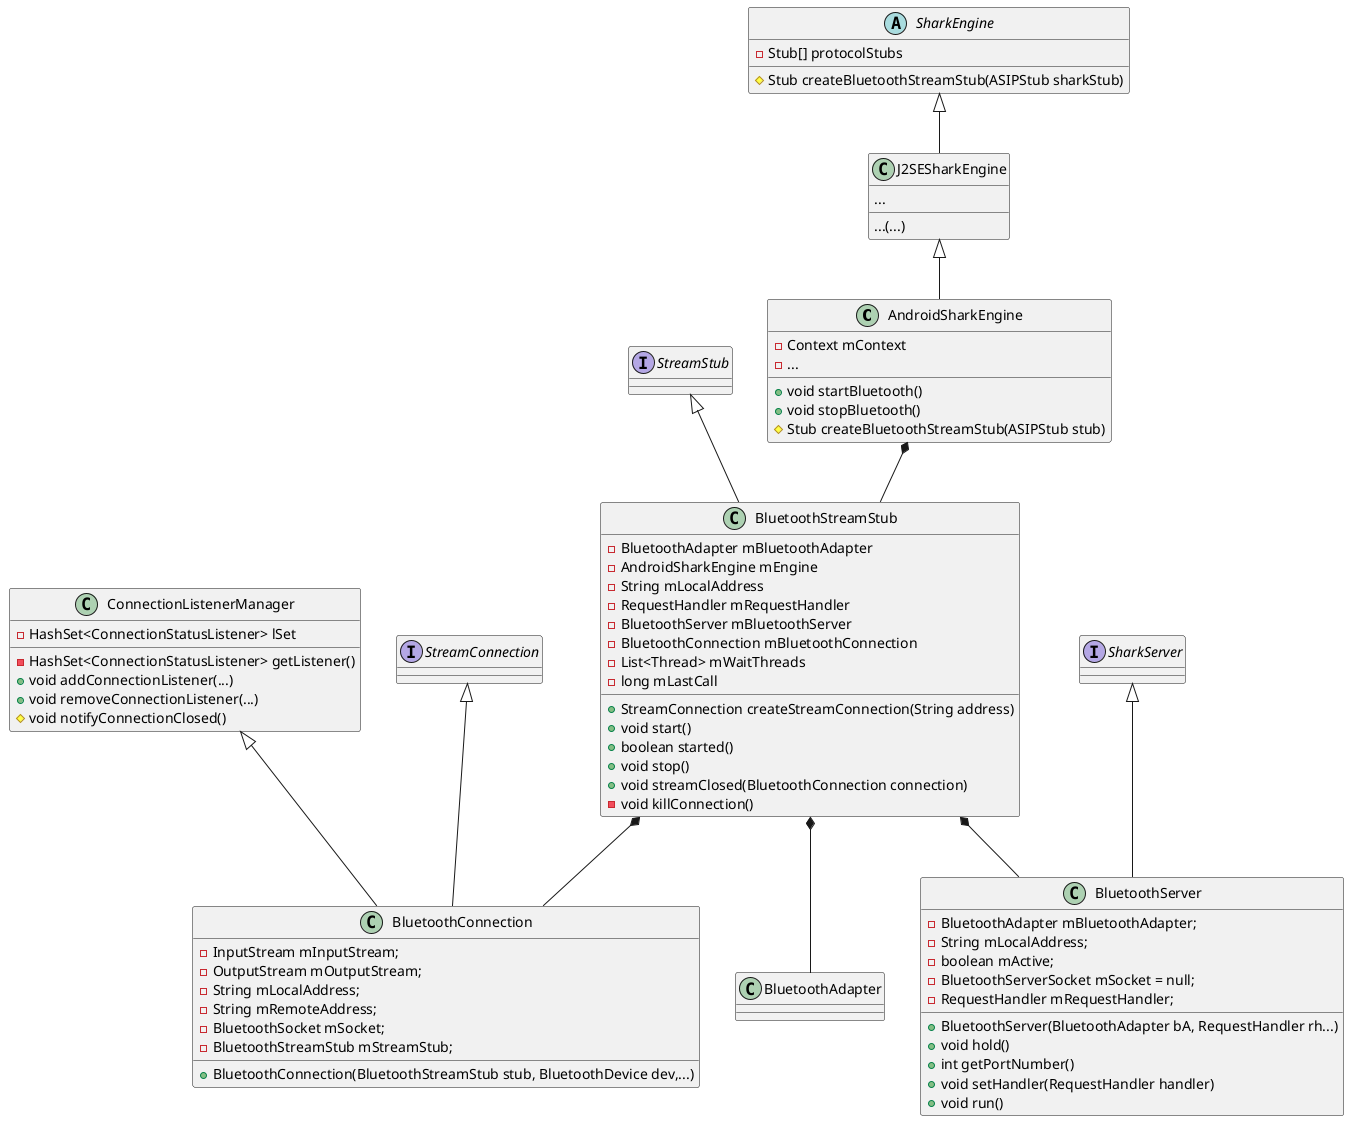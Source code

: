 @startuml
AndroidSharkEngine *-- BluetoothStreamStub
BluetoothStreamStub *-- BluetoothAdapter
BluetoothStreamStub *-- BluetoothConnection
BluetoothStreamStub *-- BluetoothServer
StreamStub <|-- BluetoothStreamStub
SharkServer <|-- BluetoothServer
ConnectionListenerManager <|-- BluetoothConnection
J2SESharkEngine <|-- AndroidSharkEngine
SharkEngine <|-- J2SESharkEngine
StreamConnection <|-- BluetoothConnection

abstract class SharkEngine {
#Stub createBluetoothStreamStub(ASIPStub sharkStub)
-Stub[] protocolStubs
}

class J2SESharkEngine {
...
...(...)
}

class AndroidSharkEngine {
-Context mContext
-...
+void startBluetooth()
+void stopBluetooth()
#Stub createBluetoothStreamStub(ASIPStub stub)
}

interface StreamStub
interface StreamConnection
interface SharkServer

class ConnectionListenerManager {
-HashSet<ConnectionStatusListener> lSet
-HashSet<ConnectionStatusListener> getListener()
+void addConnectionListener(...)
+void removeConnectionListener(...)
#void notifyConnectionClosed()
}

class BluetoothStreamStub {
-BluetoothAdapter mBluetoothAdapter
-AndroidSharkEngine mEngine
-String mLocalAddress
-RequestHandler mRequestHandler
-BluetoothServer mBluetoothServer
-BluetoothConnection mBluetoothConnection
-List<Thread> mWaitThreads
-long mLastCall
+StreamConnection createStreamConnection(String address)
+void start()
+boolean started()
+void stop()
+void streamClosed(BluetoothConnection connection)
-void killConnection()
}

class BluetoothConnection {
-InputStream mInputStream;
-OutputStream mOutputStream;
-String mLocalAddress;
-String mRemoteAddress;
-BluetoothSocket mSocket;
-BluetoothStreamStub mStreamStub;
+BluetoothConnection(BluetoothStreamStub stub, BluetoothDevice dev,...)
}

class BluetoothServer {
-BluetoothAdapter mBluetoothAdapter;
-String mLocalAddress;
-boolean mActive;
-BluetoothServerSocket mSocket = null;
-RequestHandler mRequestHandler;
+BluetoothServer(BluetoothAdapter bA, RequestHandler rh...)
+void hold()
+int getPortNumber()
+void setHandler(RequestHandler handler)
+void run()
}
@enduml